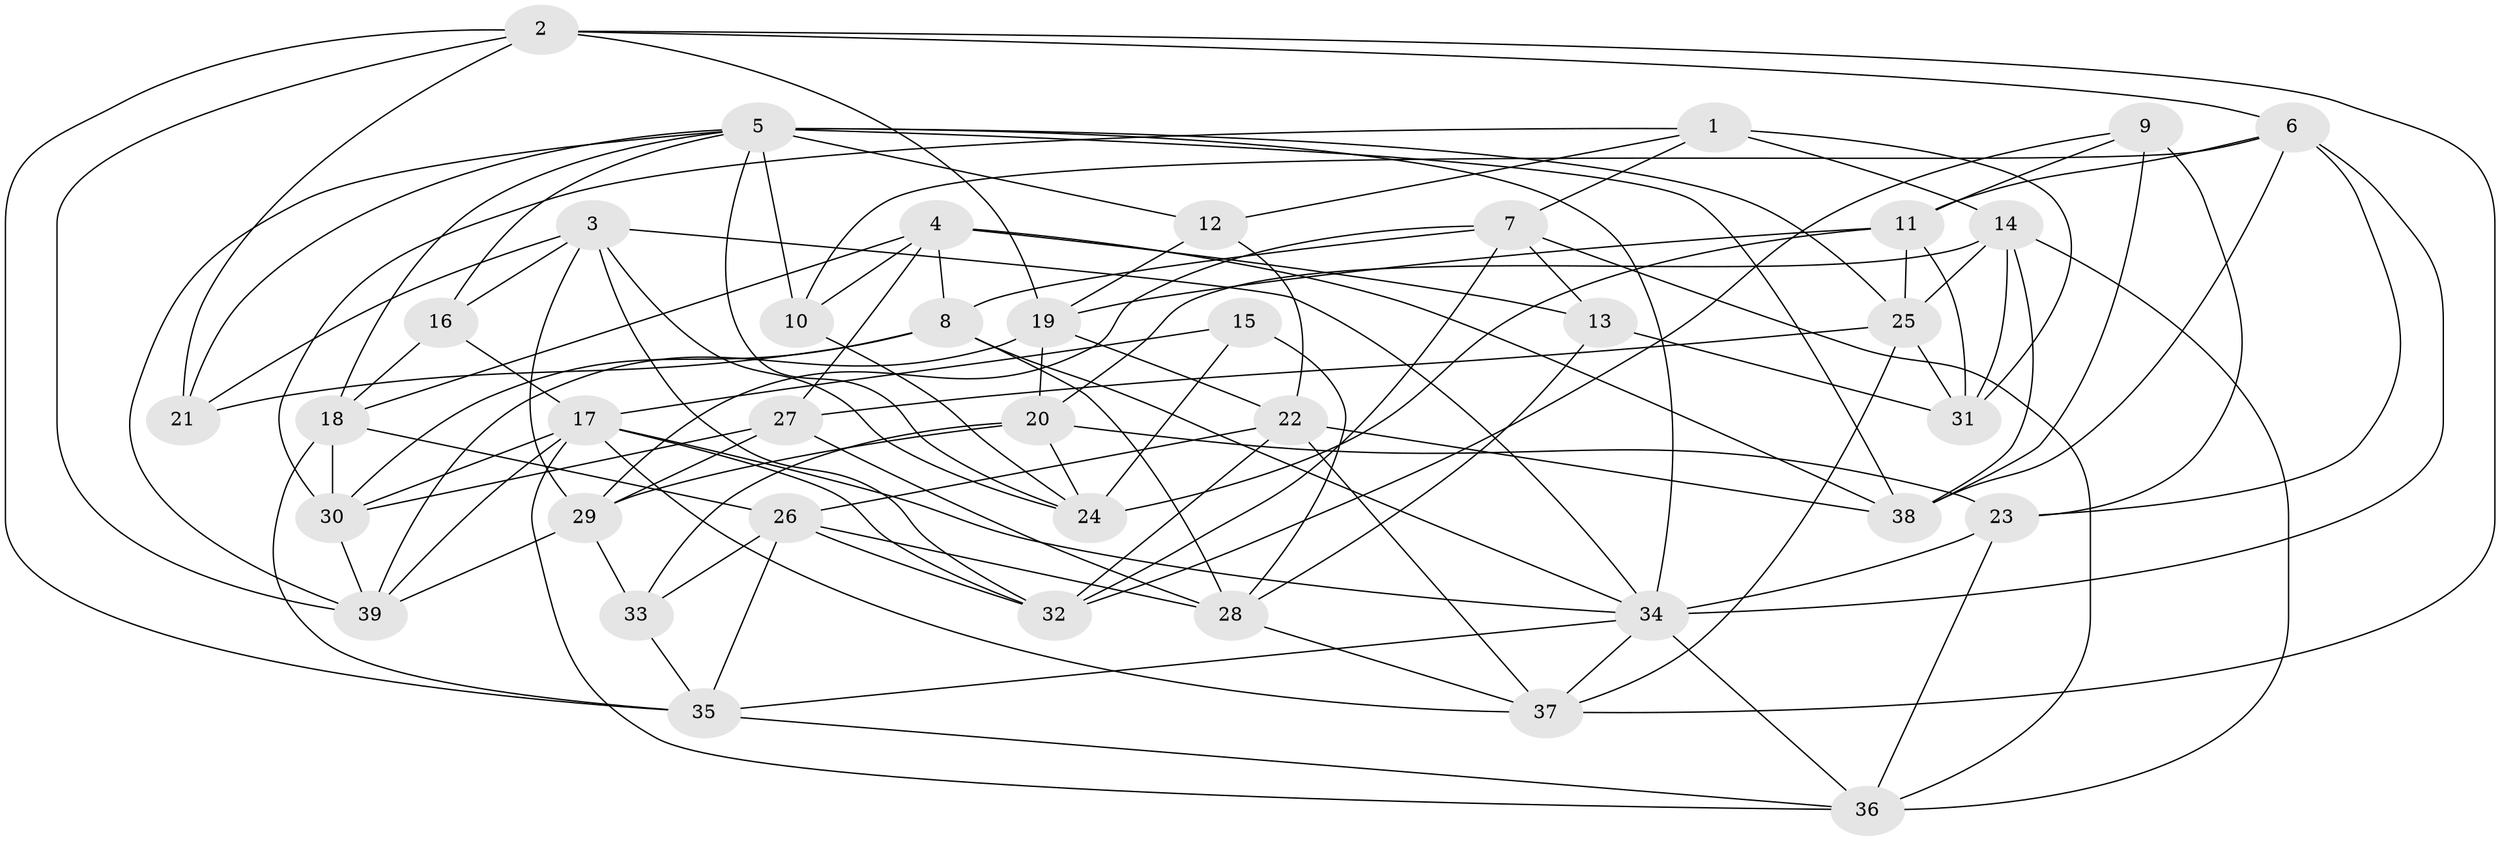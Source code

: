 // original degree distribution, {4: 1.0}
// Generated by graph-tools (version 1.1) at 2025/50/03/09/25 03:50:48]
// undirected, 39 vertices, 111 edges
graph export_dot {
graph [start="1"]
  node [color=gray90,style=filled];
  1;
  2;
  3;
  4;
  5;
  6;
  7;
  8;
  9;
  10;
  11;
  12;
  13;
  14;
  15;
  16;
  17;
  18;
  19;
  20;
  21;
  22;
  23;
  24;
  25;
  26;
  27;
  28;
  29;
  30;
  31;
  32;
  33;
  34;
  35;
  36;
  37;
  38;
  39;
  1 -- 7 [weight=1.0];
  1 -- 12 [weight=1.0];
  1 -- 14 [weight=1.0];
  1 -- 30 [weight=1.0];
  1 -- 31 [weight=2.0];
  2 -- 6 [weight=1.0];
  2 -- 19 [weight=1.0];
  2 -- 21 [weight=1.0];
  2 -- 35 [weight=1.0];
  2 -- 37 [weight=1.0];
  2 -- 39 [weight=1.0];
  3 -- 16 [weight=1.0];
  3 -- 21 [weight=1.0];
  3 -- 24 [weight=1.0];
  3 -- 29 [weight=1.0];
  3 -- 32 [weight=1.0];
  3 -- 34 [weight=1.0];
  4 -- 8 [weight=1.0];
  4 -- 10 [weight=1.0];
  4 -- 13 [weight=1.0];
  4 -- 18 [weight=1.0];
  4 -- 27 [weight=1.0];
  4 -- 38 [weight=1.0];
  5 -- 10 [weight=1.0];
  5 -- 12 [weight=1.0];
  5 -- 16 [weight=1.0];
  5 -- 18 [weight=1.0];
  5 -- 21 [weight=1.0];
  5 -- 24 [weight=1.0];
  5 -- 25 [weight=1.0];
  5 -- 34 [weight=1.0];
  5 -- 38 [weight=1.0];
  5 -- 39 [weight=1.0];
  6 -- 10 [weight=1.0];
  6 -- 11 [weight=1.0];
  6 -- 23 [weight=1.0];
  6 -- 34 [weight=1.0];
  6 -- 38 [weight=1.0];
  7 -- 8 [weight=1.0];
  7 -- 13 [weight=1.0];
  7 -- 29 [weight=1.0];
  7 -- 32 [weight=1.0];
  7 -- 36 [weight=1.0];
  8 -- 21 [weight=1.0];
  8 -- 28 [weight=1.0];
  8 -- 30 [weight=1.0];
  8 -- 34 [weight=1.0];
  9 -- 11 [weight=1.0];
  9 -- 23 [weight=1.0];
  9 -- 32 [weight=1.0];
  9 -- 38 [weight=1.0];
  10 -- 24 [weight=1.0];
  11 -- 19 [weight=1.0];
  11 -- 24 [weight=1.0];
  11 -- 25 [weight=1.0];
  11 -- 31 [weight=1.0];
  12 -- 19 [weight=1.0];
  12 -- 22 [weight=1.0];
  13 -- 28 [weight=1.0];
  13 -- 31 [weight=1.0];
  14 -- 20 [weight=1.0];
  14 -- 25 [weight=1.0];
  14 -- 31 [weight=1.0];
  14 -- 36 [weight=1.0];
  14 -- 38 [weight=1.0];
  15 -- 17 [weight=1.0];
  15 -- 24 [weight=1.0];
  15 -- 28 [weight=2.0];
  16 -- 17 [weight=1.0];
  16 -- 18 [weight=1.0];
  17 -- 30 [weight=1.0];
  17 -- 32 [weight=1.0];
  17 -- 34 [weight=1.0];
  17 -- 36 [weight=1.0];
  17 -- 37 [weight=1.0];
  17 -- 39 [weight=1.0];
  18 -- 26 [weight=1.0];
  18 -- 30 [weight=1.0];
  18 -- 35 [weight=1.0];
  19 -- 20 [weight=1.0];
  19 -- 22 [weight=1.0];
  19 -- 39 [weight=1.0];
  20 -- 23 [weight=1.0];
  20 -- 24 [weight=1.0];
  20 -- 29 [weight=1.0];
  20 -- 33 [weight=1.0];
  22 -- 26 [weight=1.0];
  22 -- 32 [weight=1.0];
  22 -- 37 [weight=1.0];
  22 -- 38 [weight=1.0];
  23 -- 34 [weight=2.0];
  23 -- 36 [weight=1.0];
  25 -- 27 [weight=1.0];
  25 -- 31 [weight=1.0];
  25 -- 37 [weight=1.0];
  26 -- 28 [weight=1.0];
  26 -- 32 [weight=1.0];
  26 -- 33 [weight=1.0];
  26 -- 35 [weight=1.0];
  27 -- 28 [weight=2.0];
  27 -- 29 [weight=1.0];
  27 -- 30 [weight=1.0];
  28 -- 37 [weight=1.0];
  29 -- 33 [weight=1.0];
  29 -- 39 [weight=1.0];
  30 -- 39 [weight=1.0];
  33 -- 35 [weight=1.0];
  34 -- 35 [weight=1.0];
  34 -- 36 [weight=1.0];
  34 -- 37 [weight=1.0];
  35 -- 36 [weight=1.0];
}
